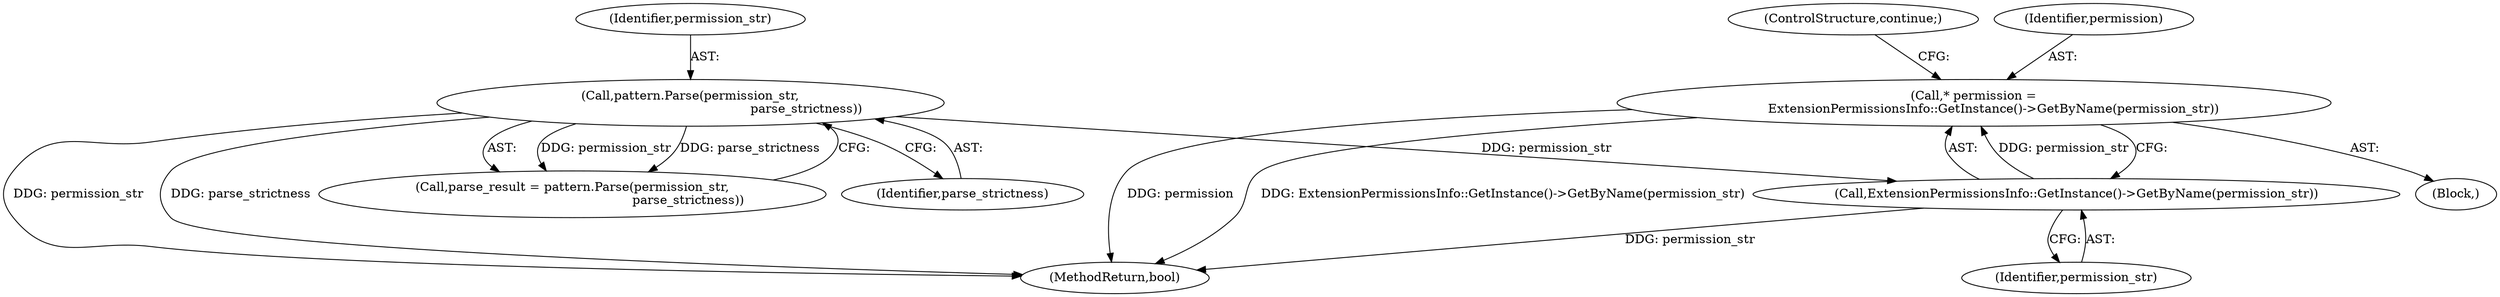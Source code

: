 digraph "0_Chrome_c63f2b7fe4fe2977f858a8e36d5f48db17eff2e7_30@pointer" {
"1001407" [label="(Call,* permission =\n          ExtensionPermissionsInfo::GetInstance()->GetByName(permission_str))"];
"1001409" [label="(Call,ExtensionPermissionsInfo::GetInstance()->GetByName(permission_str))"];
"1001475" [label="(Call,pattern.Parse(permission_str,\n                                                           parse_strictness))"];
"1001473" [label="(Call,parse_result = pattern.Parse(permission_str,\n                                                           parse_strictness))"];
"1001477" [label="(Identifier,parse_strictness)"];
"1001412" [label="(ControlStructure,continue;)"];
"1001388" [label="(Block,)"];
"1001408" [label="(Identifier,permission)"];
"1001475" [label="(Call,pattern.Parse(permission_str,\n                                                           parse_strictness))"];
"1001476" [label="(Identifier,permission_str)"];
"1002448" [label="(MethodReturn,bool)"];
"1001407" [label="(Call,* permission =\n          ExtensionPermissionsInfo::GetInstance()->GetByName(permission_str))"];
"1001410" [label="(Identifier,permission_str)"];
"1001409" [label="(Call,ExtensionPermissionsInfo::GetInstance()->GetByName(permission_str))"];
"1001407" -> "1001388"  [label="AST: "];
"1001407" -> "1001409"  [label="CFG: "];
"1001408" -> "1001407"  [label="AST: "];
"1001409" -> "1001407"  [label="AST: "];
"1001412" -> "1001407"  [label="CFG: "];
"1001407" -> "1002448"  [label="DDG: permission"];
"1001407" -> "1002448"  [label="DDG: ExtensionPermissionsInfo::GetInstance()->GetByName(permission_str)"];
"1001409" -> "1001407"  [label="DDG: permission_str"];
"1001409" -> "1001410"  [label="CFG: "];
"1001410" -> "1001409"  [label="AST: "];
"1001409" -> "1002448"  [label="DDG: permission_str"];
"1001475" -> "1001409"  [label="DDG: permission_str"];
"1001475" -> "1001473"  [label="AST: "];
"1001475" -> "1001477"  [label="CFG: "];
"1001476" -> "1001475"  [label="AST: "];
"1001477" -> "1001475"  [label="AST: "];
"1001473" -> "1001475"  [label="CFG: "];
"1001475" -> "1002448"  [label="DDG: permission_str"];
"1001475" -> "1002448"  [label="DDG: parse_strictness"];
"1001475" -> "1001473"  [label="DDG: permission_str"];
"1001475" -> "1001473"  [label="DDG: parse_strictness"];
}

